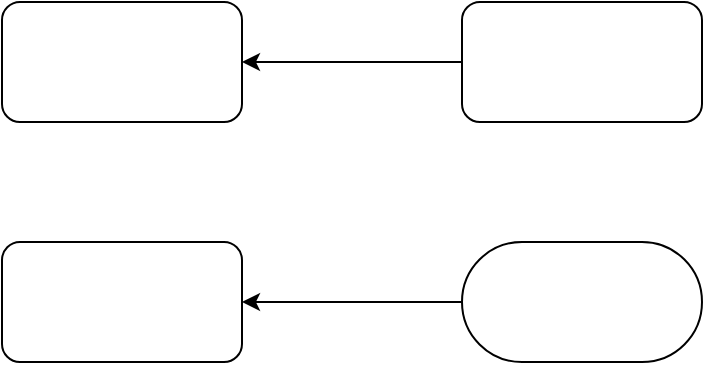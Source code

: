 <mxfile version="21.1.8" type="github">
  <diagram name="第 1 页" id="FGHFbj_ZHUggFBItJckx">
    <mxGraphModel dx="1379" dy="764" grid="1" gridSize="10" guides="1" tooltips="1" connect="1" arrows="1" fold="1" page="1" pageScale="1" pageWidth="827" pageHeight="1169" math="0" shadow="0">
      <root>
        <mxCell id="0" />
        <mxCell id="1" parent="0" />
        <mxCell id="-uQjlm7V4lZ8YesHLk1P-2" value="" style="rounded=1;whiteSpace=wrap;html=1;" parent="1" vertex="1">
          <mxGeometry x="200" y="260" width="120" height="60" as="geometry" />
        </mxCell>
        <mxCell id="-uQjlm7V4lZ8YesHLk1P-5" style="edgeStyle=orthogonalEdgeStyle;rounded=0;orthogonalLoop=1;jettySize=auto;html=1;" parent="1" source="-uQjlm7V4lZ8YesHLk1P-4" target="-uQjlm7V4lZ8YesHLk1P-2" edge="1">
          <mxGeometry relative="1" as="geometry" />
        </mxCell>
        <mxCell id="-uQjlm7V4lZ8YesHLk1P-4" value="" style="rounded=1;whiteSpace=wrap;html=1;" parent="1" vertex="1">
          <mxGeometry x="430" y="260" width="120" height="60" as="geometry" />
        </mxCell>
        <mxCell id="-uQjlm7V4lZ8YesHLk1P-6" value="" style="rounded=1;whiteSpace=wrap;html=1;" parent="1" vertex="1">
          <mxGeometry x="200" y="380.0" width="120" height="60" as="geometry" />
        </mxCell>
        <mxCell id="-uQjlm7V4lZ8YesHLk1P-7" style="edgeStyle=orthogonalEdgeStyle;rounded=0;orthogonalLoop=1;jettySize=auto;html=1;" parent="1" source="-uQjlm7V4lZ8YesHLk1P-8" target="-uQjlm7V4lZ8YesHLk1P-6" edge="1">
          <mxGeometry relative="1" as="geometry" />
        </mxCell>
        <mxCell id="-uQjlm7V4lZ8YesHLk1P-8" value="" style="rounded=1;whiteSpace=wrap;html=1;arcSize=50;" parent="1" vertex="1">
          <mxGeometry x="430" y="380.0" width="120" height="60" as="geometry" />
        </mxCell>
      </root>
    </mxGraphModel>
  </diagram>
</mxfile>
